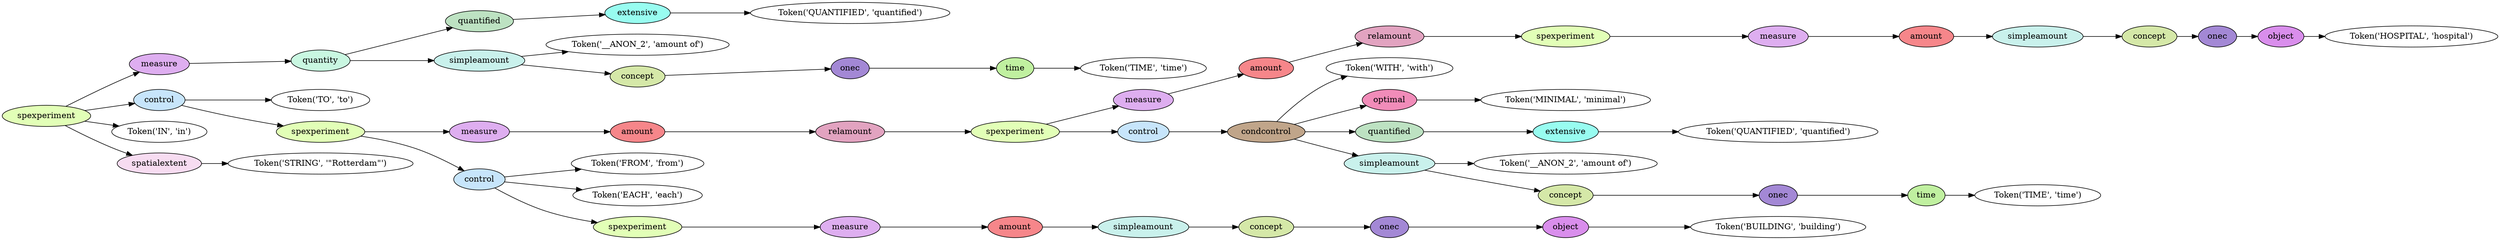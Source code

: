 digraph G {
rankdir=LR;
0 [label="Token('QUANTIFIED', 'quantified')"];
1 [fillcolor="#98fcf0", label=extensive, style=filled];
1 -> 0;
2 [fillcolor="#bde2c2", label=quantified, style=filled];
2 -> 1;
3 [label="Token('__ANON_2', 'amount of')"];
4 [label="Token('TIME', 'time')"];
5 [fillcolor="#c0f0a0", label=time, style=filled];
5 -> 4;
6 [fillcolor="#a388d5", label=onec, style=filled];
6 -> 5;
7 [fillcolor="#d5e8a8", label=concept, style=filled];
7 -> 6;
8 [fillcolor="#c9f1ec", label=simpleamount, style=filled];
8 -> 3;
8 -> 7;
9 [fillcolor="#c9f7e1", label=quantity, style=filled];
9 -> 2;
9 -> 8;
10 [fillcolor="#deaef0", label=measure, style=filled];
10 -> 9;
11 [label="Token('TO', 'to')"];
12 [label="Token('HOSPITAL', 'hospital')"];
13 [fillcolor="#d98eec", label=object, style=filled];
13 -> 12;
14 [fillcolor="#a388d5", label=onec, style=filled];
14 -> 13;
15 [fillcolor="#d5e8a8", label=concept, style=filled];
15 -> 14;
16 [fillcolor="#c9f1ec", label=simpleamount, style=filled];
16 -> 15;
17 [fillcolor="#f6868a", label=amount, style=filled];
17 -> 16;
18 [fillcolor="#deaef0", label=measure, style=filled];
18 -> 17;
19 [fillcolor="#e2ffb7", label=spexperiment, style=filled];
19 -> 18;
20 [fillcolor="#e2a3c0", label=relamount, style=filled];
20 -> 19;
21 [fillcolor="#f6868a", label=amount, style=filled];
21 -> 20;
22 [fillcolor="#deaef0", label=measure, style=filled];
22 -> 21;
23 [label="Token('WITH', 'with')"];
24 [label="Token('MINIMAL', 'minimal')"];
25 [fillcolor="#f18cb9", label=optimal, style=filled];
25 -> 24;
26 [label="Token('QUANTIFIED', 'quantified')"];
27 [fillcolor="#98fcf0", label=extensive, style=filled];
27 -> 26;
28 [fillcolor="#bde2c2", label=quantified, style=filled];
28 -> 27;
29 [label="Token('__ANON_2', 'amount of')"];
30 [label="Token('TIME', 'time')"];
31 [fillcolor="#c0f0a0", label=time, style=filled];
31 -> 30;
32 [fillcolor="#a388d5", label=onec, style=filled];
32 -> 31;
33 [fillcolor="#d5e8a8", label=concept, style=filled];
33 -> 32;
34 [fillcolor="#c9f1ec", label=simpleamount, style=filled];
34 -> 29;
34 -> 33;
35 [fillcolor="#c0a58a", label=condcontrol, style=filled];
35 -> 23;
35 -> 25;
35 -> 28;
35 -> 34;
36 [fillcolor="#c7e5fb", label=control, style=filled];
36 -> 35;
37 [fillcolor="#e2ffb7", label=spexperiment, style=filled];
37 -> 22;
37 -> 36;
38 [fillcolor="#e2a3c0", label=relamount, style=filled];
38 -> 37;
39 [fillcolor="#f6868a", label=amount, style=filled];
39 -> 38;
40 [fillcolor="#deaef0", label=measure, style=filled];
40 -> 39;
41 [label="Token('FROM', 'from')"];
42 [label="Token('EACH', 'each')"];
43 [label="Token('BUILDING', 'building')"];
44 [fillcolor="#d98eec", label=object, style=filled];
44 -> 43;
45 [fillcolor="#a388d5", label=onec, style=filled];
45 -> 44;
46 [fillcolor="#d5e8a8", label=concept, style=filled];
46 -> 45;
47 [fillcolor="#c9f1ec", label=simpleamount, style=filled];
47 -> 46;
48 [fillcolor="#f6868a", label=amount, style=filled];
48 -> 47;
49 [fillcolor="#deaef0", label=measure, style=filled];
49 -> 48;
50 [fillcolor="#e2ffb7", label=spexperiment, style=filled];
50 -> 49;
51 [fillcolor="#c7e5fb", label=control, style=filled];
51 -> 41;
51 -> 42;
51 -> 50;
52 [fillcolor="#e2ffb7", label=spexperiment, style=filled];
52 -> 40;
52 -> 51;
53 [fillcolor="#c7e5fb", label=control, style=filled];
53 -> 11;
53 -> 52;
54 [label="Token('IN', 'in')"];
55 [label="Token('STRING', '\"Rotterdam\"')"];
56 [fillcolor="#f7dcf1", label=spatialextent, style=filled];
56 -> 55;
57 [fillcolor="#e2ffb7", label=spexperiment, style=filled];
57 -> 10;
57 -> 53;
57 -> 54;
57 -> 56;
}
